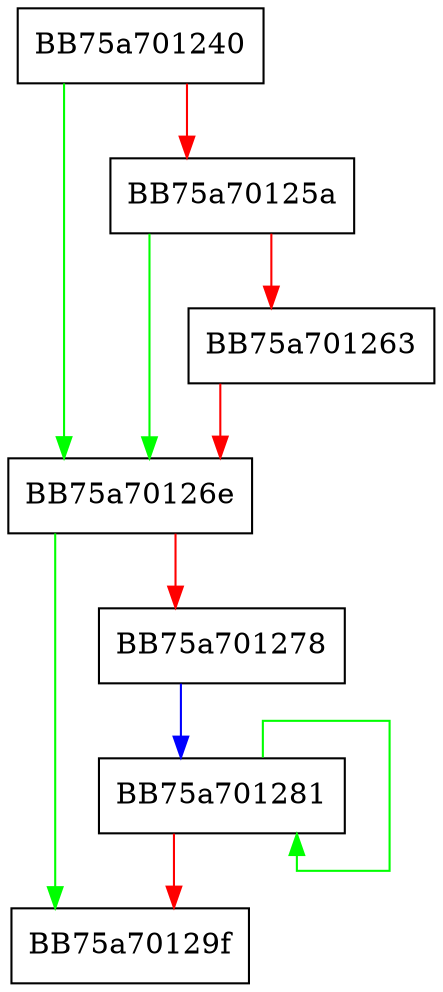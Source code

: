 digraph wait {
  node [shape="box"];
  graph [splines=ortho];
  BB75a701240 -> BB75a70126e [color="green"];
  BB75a701240 -> BB75a70125a [color="red"];
  BB75a70125a -> BB75a70126e [color="green"];
  BB75a70125a -> BB75a701263 [color="red"];
  BB75a701263 -> BB75a70126e [color="red"];
  BB75a70126e -> BB75a70129f [color="green"];
  BB75a70126e -> BB75a701278 [color="red"];
  BB75a701278 -> BB75a701281 [color="blue"];
  BB75a701281 -> BB75a701281 [color="green"];
  BB75a701281 -> BB75a70129f [color="red"];
}